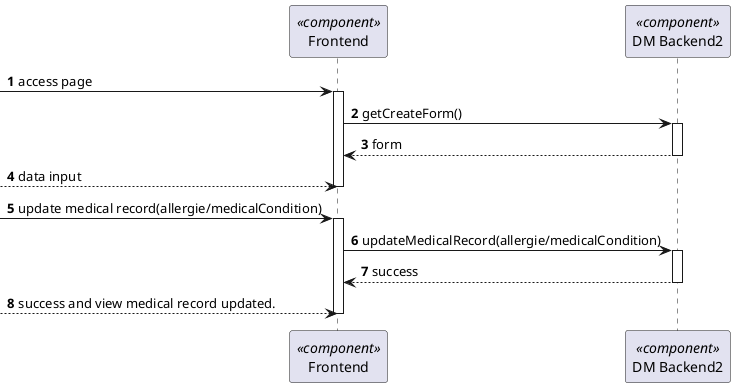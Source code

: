 @startuml 5.1.1
skinparam packageStyle rectangle
skinparam shadowing false

autonumber

participant "Frontend" as FE <<component>>
participant "DM Backend2" as BE <<component>>



 -> FE: access page
activate FE
FE -> BE: getCreateForm()
activate BE
BE --> FE: form
deactivate BE
--> FE : data input
deactivate FE
 -> FE : update medical record(allergie/medicalCondition)
activate FE
FE -> BE : updateMedicalRecord(allergie/medicalCondition)
activate BE
BE --> FE: success
deactivate BE
--> FE: success and view medical record updated.
deactivate FE



@enduml